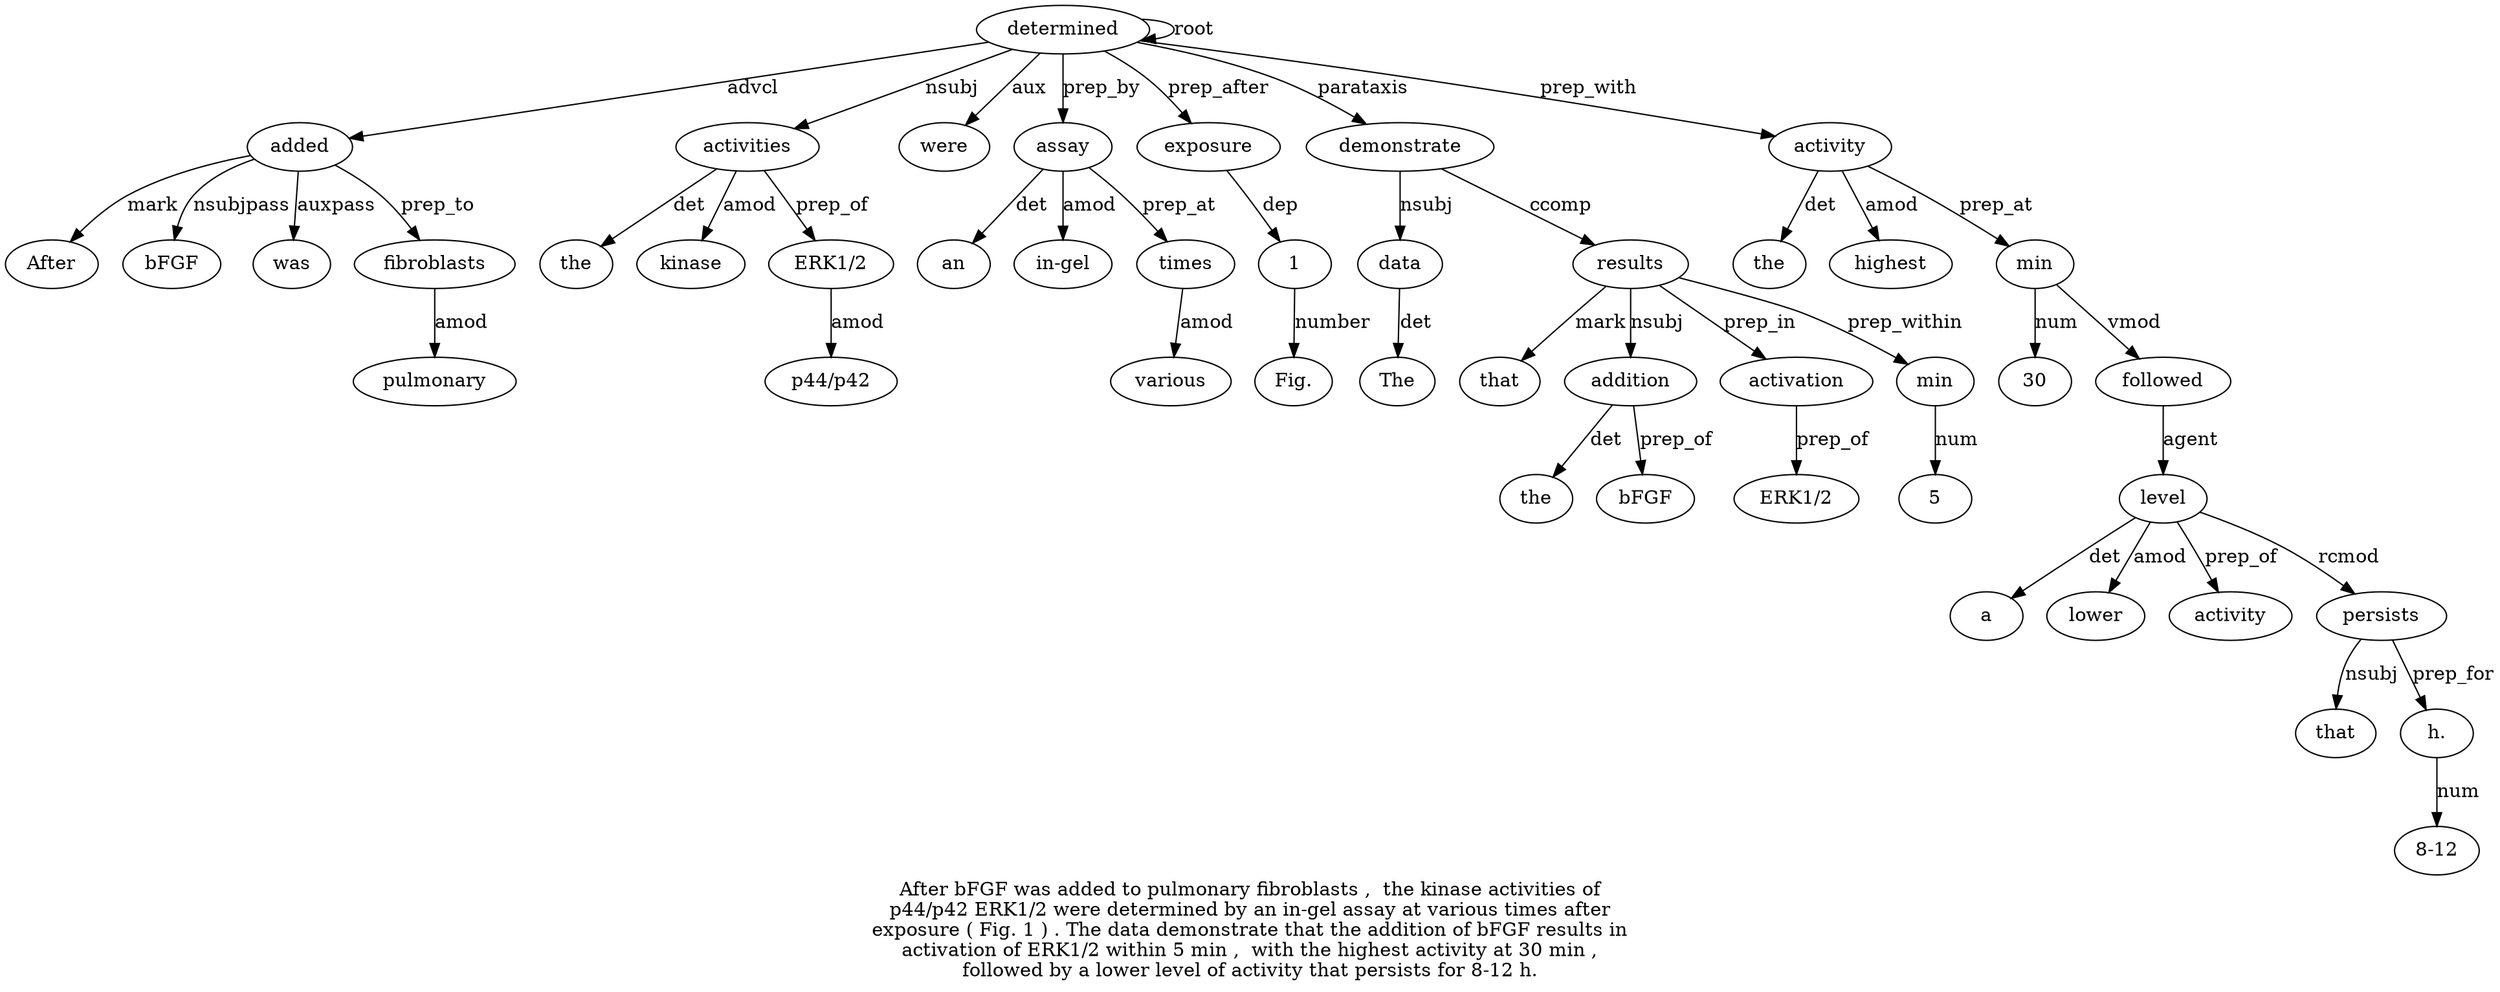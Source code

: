 digraph "After bFGF was added to pulmonary fibroblasts ,  the kinase activities of p44/p42 ERK1/2 were determined by an in-gel assay at various times after exposure ( Fig. 1 ) . The data demonstrate that the addition of bFGF results in activation of ERK1/2 within 5 min ,  with the highest activity at 30 min ,  followed by a lower level of activity that persists for 8-12 h." {
label="After bFGF was added to pulmonary fibroblasts ,  the kinase activities of
p44/p42 ERK1/2 were determined by an in-gel assay at various times after
exposure ( Fig. 1 ) . The data demonstrate that the addition of bFGF results in
activation of ERK1/2 within 5 min ,  with the highest activity at 30 min ,
followed by a lower level of activity that persists for 8-12 h.";
added4 [style=filled, fillcolor=white, label=added];
After1 [style=filled, fillcolor=white, label=After];
added4 -> After1  [label=mark];
bFGF2 [style=filled, fillcolor=white, label=bFGF];
added4 -> bFGF2  [label=nsubjpass];
was3 [style=filled, fillcolor=white, label=was];
added4 -> was3  [label=auxpass];
determined16 [style=filled, fillcolor=white, label=determined];
determined16 -> added4  [label=advcl];
fibroblasts7 [style=filled, fillcolor=white, label=fibroblasts];
pulmonary6 [style=filled, fillcolor=white, label=pulmonary];
fibroblasts7 -> pulmonary6  [label=amod];
added4 -> fibroblasts7  [label=prep_to];
activities11 [style=filled, fillcolor=white, label=activities];
the9 [style=filled, fillcolor=white, label=the];
activities11 -> the9  [label=det];
kinase10 [style=filled, fillcolor=white, label=kinase];
activities11 -> kinase10  [label=amod];
determined16 -> activities11  [label=nsubj];
"ERK1/214" [style=filled, fillcolor=white, label="ERK1/2"];
"p44/p4213" [style=filled, fillcolor=white, label="p44/p42"];
"ERK1/214" -> "p44/p4213"  [label=amod];
activities11 -> "ERK1/214"  [label=prep_of];
were15 [style=filled, fillcolor=white, label=were];
determined16 -> were15  [label=aux];
determined16 -> determined16  [label=root];
assay20 [style=filled, fillcolor=white, label=assay];
an18 [style=filled, fillcolor=white, label=an];
assay20 -> an18  [label=det];
"in-gel19" [style=filled, fillcolor=white, label="in-gel"];
assay20 -> "in-gel19"  [label=amod];
determined16 -> assay20  [label=prep_by];
times23 [style=filled, fillcolor=white, label=times];
various22 [style=filled, fillcolor=white, label=various];
times23 -> various22  [label=amod];
assay20 -> times23  [label=prep_at];
exposure25 [style=filled, fillcolor=white, label=exposure];
determined16 -> exposure25  [label=prep_after];
128 [style=filled, fillcolor=white, label=1];
"Fig.27" [style=filled, fillcolor=white, label="Fig."];
128 -> "Fig.27"  [label=number];
exposure25 -> 128  [label=dep];
data32 [style=filled, fillcolor=white, label=data];
The31 [style=filled, fillcolor=white, label=The];
data32 -> The31  [label=det];
demonstrate33 [style=filled, fillcolor=white, label=demonstrate];
demonstrate33 -> data32  [label=nsubj];
determined16 -> demonstrate33  [label=parataxis];
results39 [style=filled, fillcolor=white, label=results];
that34 [style=filled, fillcolor=white, label=that];
results39 -> that34  [label=mark];
addition36 [style=filled, fillcolor=white, label=addition];
the35 [style=filled, fillcolor=white, label=the];
addition36 -> the35  [label=det];
results39 -> addition36  [label=nsubj];
bFGF38 [style=filled, fillcolor=white, label=bFGF];
addition36 -> bFGF38  [label=prep_of];
demonstrate33 -> results39  [label=ccomp];
activation41 [style=filled, fillcolor=white, label=activation];
results39 -> activation41  [label=prep_in];
"ERK1/243" [style=filled, fillcolor=white, label="ERK1/2"];
activation41 -> "ERK1/243"  [label=prep_of];
min46 [style=filled, fillcolor=white, label=min];
54 [style=filled, fillcolor=white, label=5];
min46 -> 54  [label=num];
results39 -> min46  [label=prep_within];
activity51 [style=filled, fillcolor=white, label=activity];
the49 [style=filled, fillcolor=white, label=the];
activity51 -> the49  [label=det];
highest50 [style=filled, fillcolor=white, label=highest];
activity51 -> highest50  [label=amod];
determined16 -> activity51  [label=prep_with];
min54 [style=filled, fillcolor=white, label=min];
305 [style=filled, fillcolor=white, label=30];
min54 -> 305  [label=num];
activity51 -> min54  [label=prep_at];
followed56 [style=filled, fillcolor=white, label=followed];
min54 -> followed56  [label=vmod];
level60 [style=filled, fillcolor=white, label=level];
a58 [style=filled, fillcolor=white, label=a];
level60 -> a58  [label=det];
lower59 [style=filled, fillcolor=white, label=lower];
level60 -> lower59  [label=amod];
followed56 -> level60  [label=agent];
activity62 [style=filled, fillcolor=white, label=activity];
level60 -> activity62  [label=prep_of];
persists64 [style=filled, fillcolor=white, label=persists];
that63 [style=filled, fillcolor=white, label=that];
persists64 -> that63  [label=nsubj];
level60 -> persists64  [label=rcmod];
"h.67" [style=filled, fillcolor=white, label="h."];
"8-1266" [style=filled, fillcolor=white, label="8-12"];
"h.67" -> "8-1266"  [label=num];
persists64 -> "h.67"  [label=prep_for];
}
